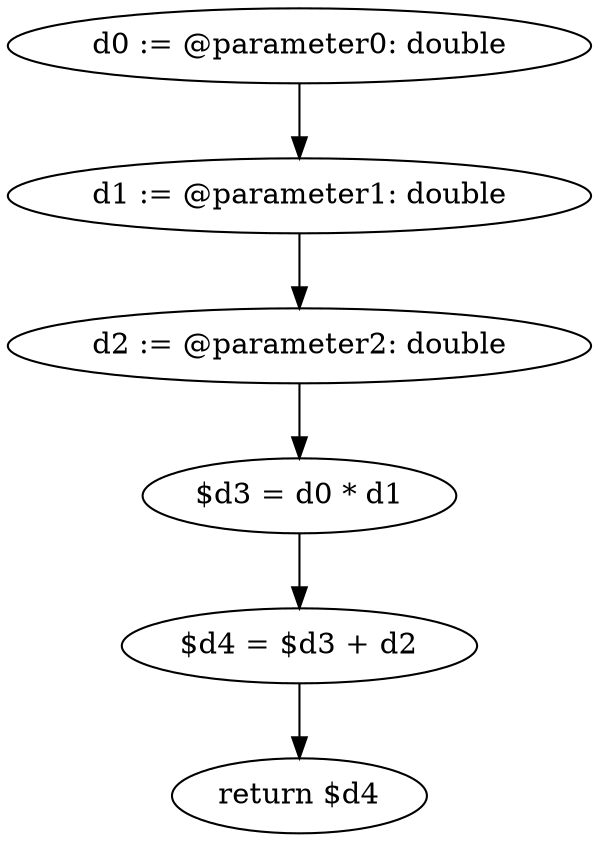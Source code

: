 digraph "unitGraph" {
    "d0 := @parameter0: double"
    "d1 := @parameter1: double"
    "d2 := @parameter2: double"
    "$d3 = d0 * d1"
    "$d4 = $d3 + d2"
    "return $d4"
    "d0 := @parameter0: double"->"d1 := @parameter1: double";
    "d1 := @parameter1: double"->"d2 := @parameter2: double";
    "d2 := @parameter2: double"->"$d3 = d0 * d1";
    "$d3 = d0 * d1"->"$d4 = $d3 + d2";
    "$d4 = $d3 + d2"->"return $d4";
}
